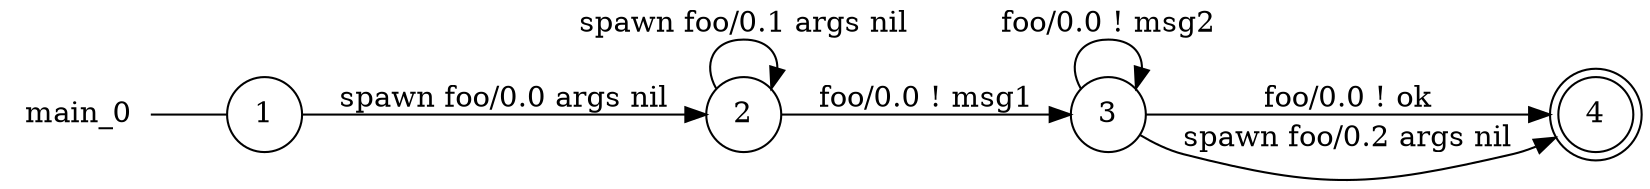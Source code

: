 digraph main_0 {
	rankdir="LR";
	n_0 [label="main_0", shape="plaintext"];
	n_1 [id="1", shape=circle, label="1"];
	n_0 -> n_1 [arrowhead=none];
	n_2 [id="4", shape=doublecircle, label="4"];
	n_3 [id="3", shape=circle, label="3"];
	n_4 [id="2", shape=circle, label="2"];

	n_4 -> n_4 [id="[$e|4]", label="spawn foo/0.1 args nil"];
	n_1 -> n_4 [id="[$e|13]", label="spawn foo/0.0 args nil"];
	n_3 -> n_3 [id="[$e|14]", label="foo/0.0 ! msg2"];
	n_4 -> n_3 [id="[$e|7]", label="foo/0.0 ! msg1"];
	n_3 -> n_2 [id="[$e|12]", label="foo/0.0 ! ok"];
	n_3 -> n_2 [id="[$e|1]", label="spawn foo/0.2 args nil"];
}
